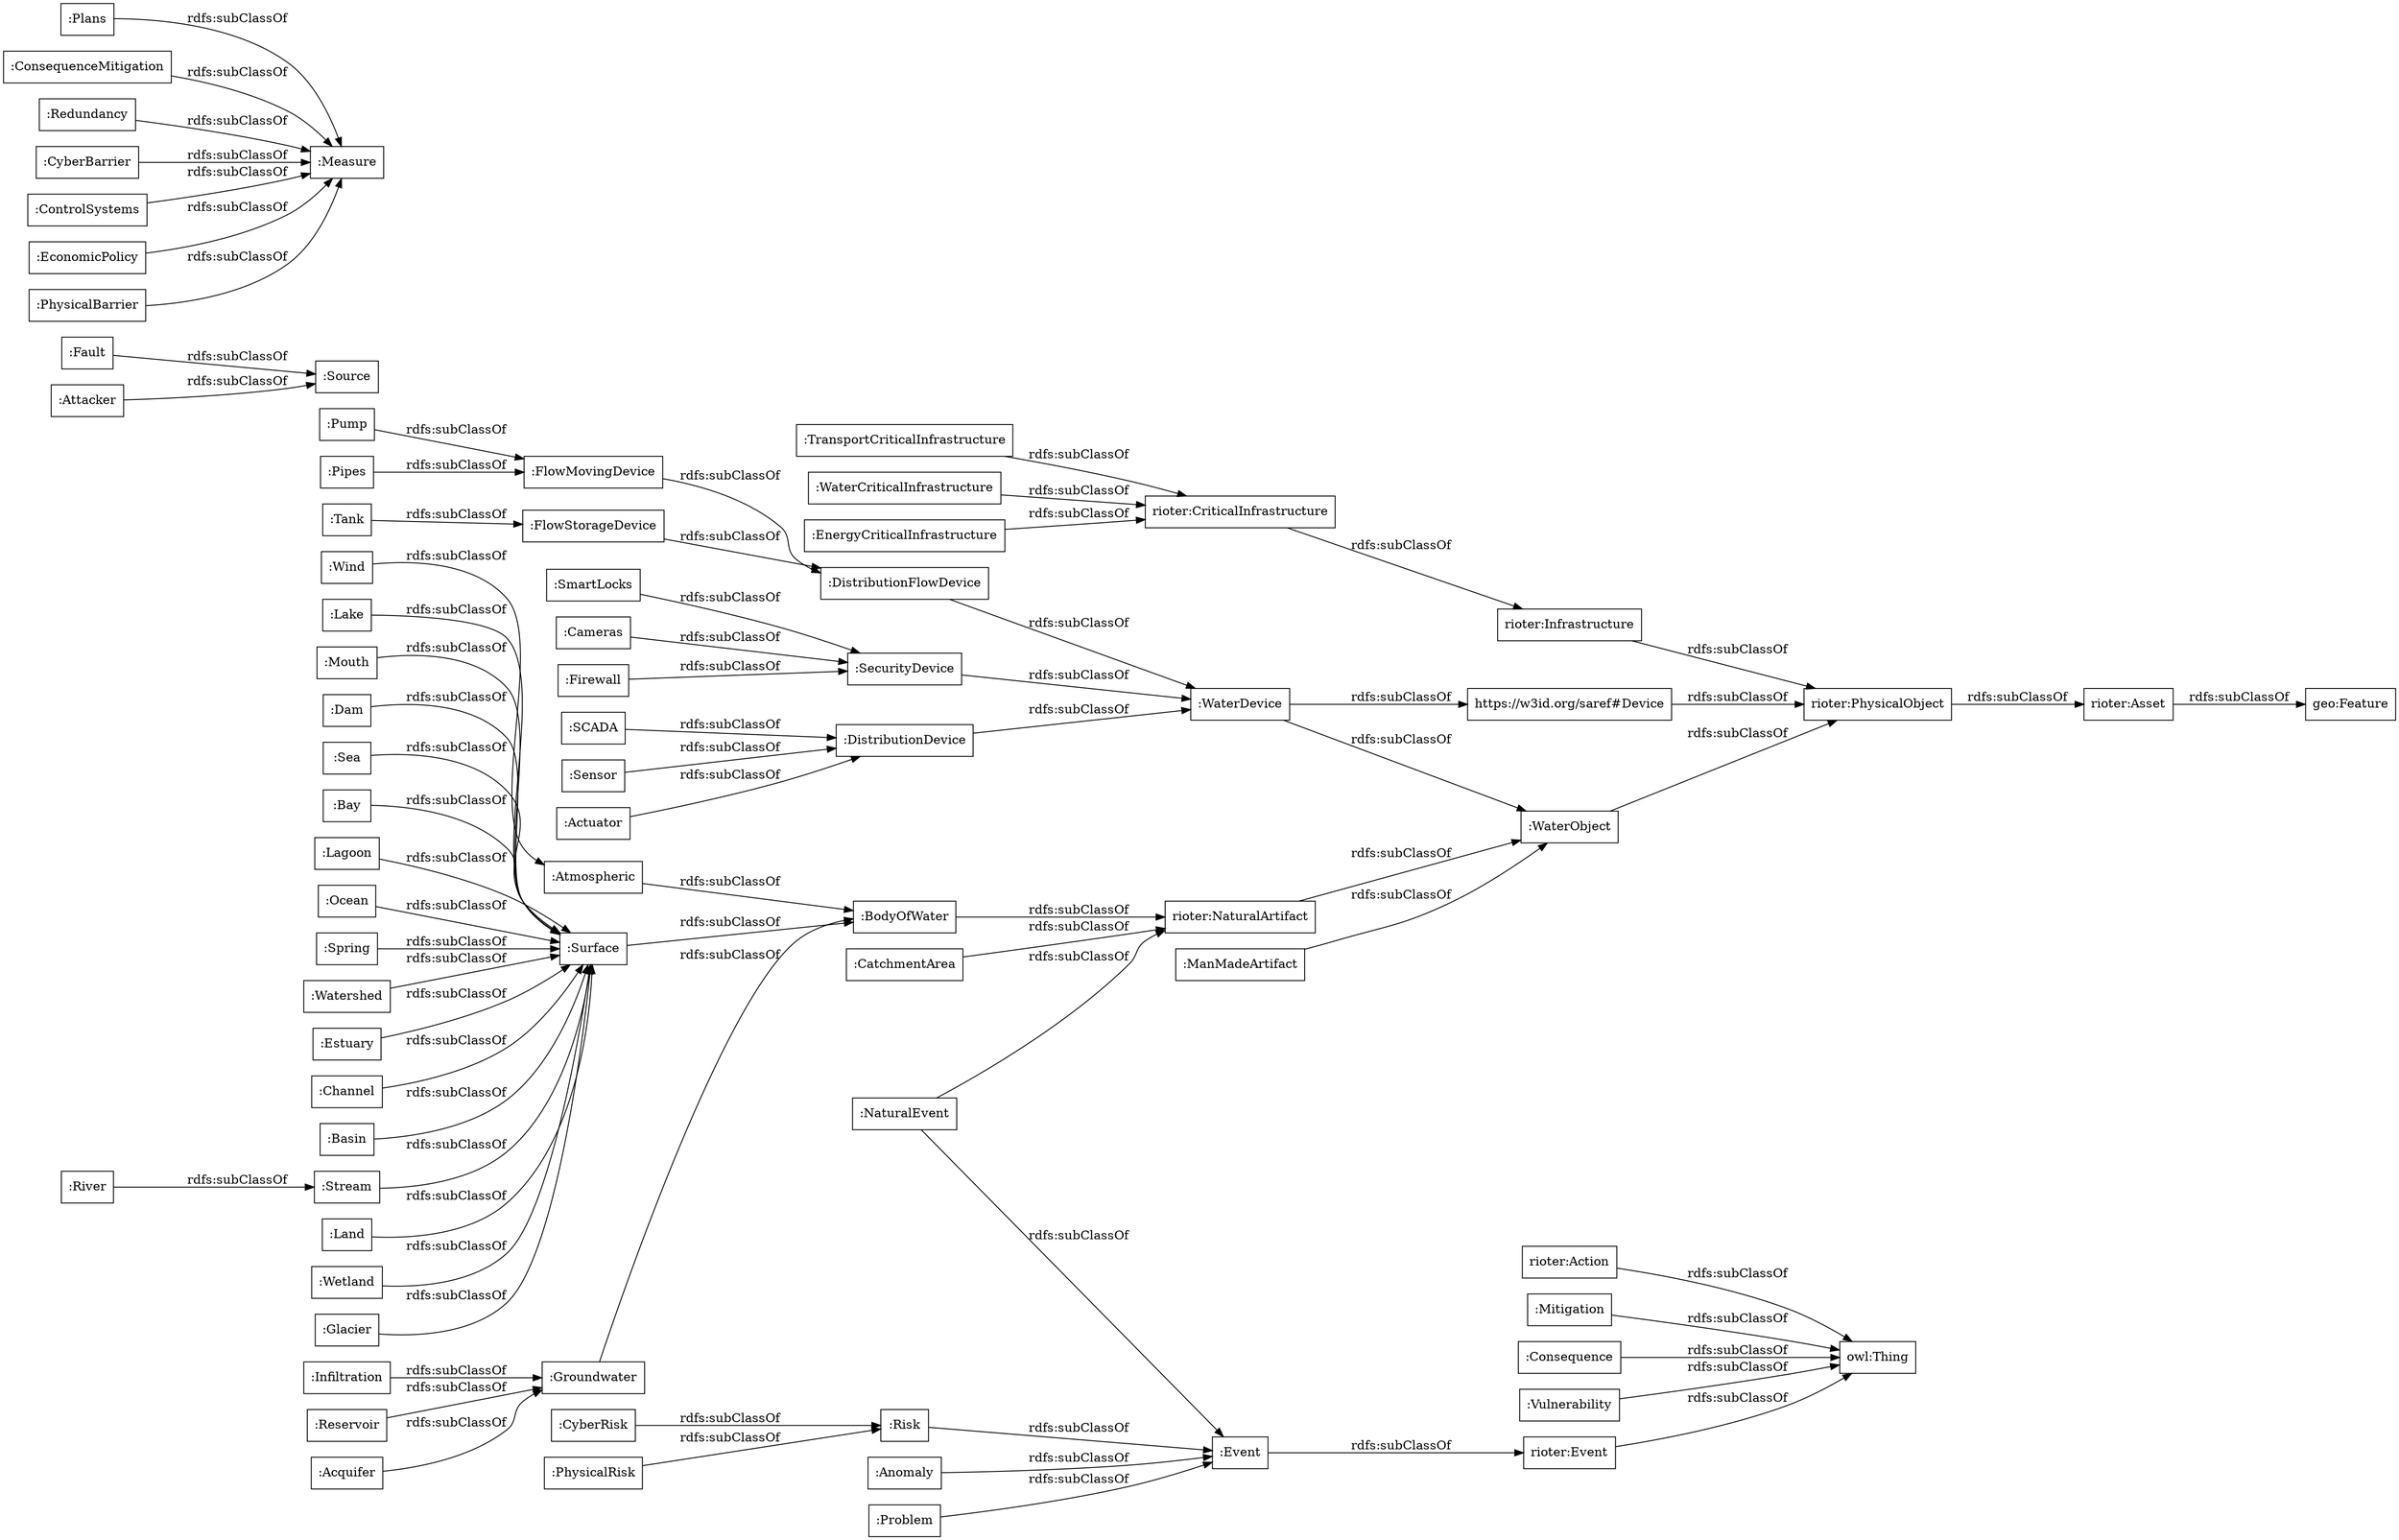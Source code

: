 digraph ar2dtool_diagram { 
rankdir=LR;
size="1000"
node [shape = rectangle, color="black"]; ":BodyOfWater" ":CyberRisk" ":River" ":NaturalEvent" ":Pump" ":Wind" ":Wetland" "rioter:PhysicalObject" ":TransportCriticalInfrastructure" ":Glacier" ":Surface" "rioter:Event" ":Source" ":Lake" "rioter:Action" ":Infiltration" "rioter:NaturalArtifact" ":Cameras" ":Reservoir" ":Mitigation" ":Measure" ":DistributionDevice" ":Plans" ":ManMadeArtifact" ":Fault" ":Mouth" ":WaterCriticalInfrastructure" ":Dam" ":Pipes" ":Sea" ":Consequence" ":FlowStorageDevice" ":Bay" ":DistributionFlowDevice" ":Lagoon" ":Ocean" "https://w3id.org/saref#Device" ":ConsequenceMitigation" "rioter:CriticalInfrastructure" ":Spring" ":FlowMovingDevice" ":Watershed" "rioter:Asset" ":WaterDevice" ":CatchmentArea" ":Risk" ":Estuary" ":EnergyCriticalInfrastructure" ":Vulnerability" ":Redundancy" ":CyberBarrier" ":Tank" ":Channel" ":SecurityDevice" ":Acquifer" ":ControlSystems" ":Attacker" ":Basin" ":Sensor" ":Anomaly" "geo:Feature" ":PhysicalRisk" ":EconomicPolicy" ":Groundwater" ":Actuator" ":WaterObject" ":Event" ":PhysicalBarrier" ":SCADA" ":Stream" "rioter:Infrastructure" ":Firewall" ":SmartLocks" ":Land" ":Atmospheric" ":Problem" ; /*classes style*/
	":Tank" -> ":FlowStorageDevice" [ label = "rdfs:subClassOf" ];
	"rioter:Asset" -> "geo:Feature" [ label = "rdfs:subClassOf" ];
	":ControlSystems" -> ":Measure" [ label = "rdfs:subClassOf" ];
	":TransportCriticalInfrastructure" -> "rioter:CriticalInfrastructure" [ label = "rdfs:subClassOf" ];
	":Basin" -> ":Surface" [ label = "rdfs:subClassOf" ];
	":Lake" -> ":Surface" [ label = "rdfs:subClassOf" ];
	":Firewall" -> ":SecurityDevice" [ label = "rdfs:subClassOf" ];
	":WaterCriticalInfrastructure" -> "rioter:CriticalInfrastructure" [ label = "rdfs:subClassOf" ];
	":Event" -> "rioter:Event" [ label = "rdfs:subClassOf" ];
	":CyberRisk" -> ":Risk" [ label = "rdfs:subClassOf" ];
	":River" -> ":Stream" [ label = "rdfs:subClassOf" ];
	"rioter:NaturalArtifact" -> ":WaterObject" [ label = "rdfs:subClassOf" ];
	"rioter:Event" -> "owl:Thing" [ label = "rdfs:subClassOf" ];
	":Spring" -> ":Surface" [ label = "rdfs:subClassOf" ];
	"rioter:PhysicalObject" -> "rioter:Asset" [ label = "rdfs:subClassOf" ];
	":Problem" -> ":Event" [ label = "rdfs:subClassOf" ];
	":EconomicPolicy" -> ":Measure" [ label = "rdfs:subClassOf" ];
	":PhysicalRisk" -> ":Risk" [ label = "rdfs:subClassOf" ];
	":Stream" -> ":Surface" [ label = "rdfs:subClassOf" ];
	":FlowStorageDevice" -> ":DistributionFlowDevice" [ label = "rdfs:subClassOf" ];
	":DistributionFlowDevice" -> ":WaterDevice" [ label = "rdfs:subClassOf" ];
	":CyberBarrier" -> ":Measure" [ label = "rdfs:subClassOf" ];
	"rioter:CriticalInfrastructure" -> "rioter:Infrastructure" [ label = "rdfs:subClassOf" ];
	":Vulnerability" -> "owl:Thing" [ label = "rdfs:subClassOf" ];
	":Cameras" -> ":SecurityDevice" [ label = "rdfs:subClassOf" ];
	"rioter:Infrastructure" -> "rioter:PhysicalObject" [ label = "rdfs:subClassOf" ];
	":Pipes" -> ":FlowMovingDevice" [ label = "rdfs:subClassOf" ];
	":Pump" -> ":FlowMovingDevice" [ label = "rdfs:subClassOf" ];
	":Reservoir" -> ":Groundwater" [ label = "rdfs:subClassOf" ];
	":Anomaly" -> ":Event" [ label = "rdfs:subClassOf" ];
	":Groundwater" -> ":BodyOfWater" [ label = "rdfs:subClassOf" ];
	":Sea" -> ":Surface" [ label = "rdfs:subClassOf" ];
	":SCADA" -> ":DistributionDevice" [ label = "rdfs:subClassOf" ];
	":Plans" -> ":Measure" [ label = "rdfs:subClassOf" ];
	":FlowMovingDevice" -> ":DistributionFlowDevice" [ label = "rdfs:subClassOf" ];
	"rioter:Action" -> "owl:Thing" [ label = "rdfs:subClassOf" ];
	":SecurityDevice" -> ":WaterDevice" [ label = "rdfs:subClassOf" ];
	":SmartLocks" -> ":SecurityDevice" [ label = "rdfs:subClassOf" ];
	":NaturalEvent" -> "rioter:NaturalArtifact" [ label = "rdfs:subClassOf" ];
	":NaturalEvent" -> ":Event" [ label = "rdfs:subClassOf" ];
	":Channel" -> ":Surface" [ label = "rdfs:subClassOf" ];
	":Bay" -> ":Surface" [ label = "rdfs:subClassOf" ];
	":Consequence" -> "owl:Thing" [ label = "rdfs:subClassOf" ];
	":Mouth" -> ":Surface" [ label = "rdfs:subClassOf" ];
	":Fault" -> ":Source" [ label = "rdfs:subClassOf" ];
	":Attacker" -> ":Source" [ label = "rdfs:subClassOf" ];
	":Dam" -> ":Surface" [ label = "rdfs:subClassOf" ];
	":Glacier" -> ":Surface" [ label = "rdfs:subClassOf" ];
	":Wind" -> ":Atmospheric" [ label = "rdfs:subClassOf" ];
	":BodyOfWater" -> "rioter:NaturalArtifact" [ label = "rdfs:subClassOf" ];
	":WaterDevice" -> "https://w3id.org/saref#Device" [ label = "rdfs:subClassOf" ];
	":WaterDevice" -> ":WaterObject" [ label = "rdfs:subClassOf" ];
	":DistributionDevice" -> ":WaterDevice" [ label = "rdfs:subClassOf" ];
	":Wetland" -> ":Surface" [ label = "rdfs:subClassOf" ];
	":Atmospheric" -> ":BodyOfWater" [ label = "rdfs:subClassOf" ];
	":Risk" -> ":Event" [ label = "rdfs:subClassOf" ];
	":Sensor" -> ":DistributionDevice" [ label = "rdfs:subClassOf" ];
	":Mitigation" -> "owl:Thing" [ label = "rdfs:subClassOf" ];
	":Estuary" -> ":Surface" [ label = "rdfs:subClassOf" ];
	":Infiltration" -> ":Groundwater" [ label = "rdfs:subClassOf" ];
	":Redundancy" -> ":Measure" [ label = "rdfs:subClassOf" ];
	":PhysicalBarrier" -> ":Measure" [ label = "rdfs:subClassOf" ];
	":Surface" -> ":BodyOfWater" [ label = "rdfs:subClassOf" ];
	":Watershed" -> ":Surface" [ label = "rdfs:subClassOf" ];
	":Land" -> ":Surface" [ label = "rdfs:subClassOf" ];
	":Lagoon" -> ":Surface" [ label = "rdfs:subClassOf" ];
	":EnergyCriticalInfrastructure" -> "rioter:CriticalInfrastructure" [ label = "rdfs:subClassOf" ];
	":ManMadeArtifact" -> ":WaterObject" [ label = "rdfs:subClassOf" ];
	":ConsequenceMitigation" -> ":Measure" [ label = "rdfs:subClassOf" ];
	":Actuator" -> ":DistributionDevice" [ label = "rdfs:subClassOf" ];
	":CatchmentArea" -> "rioter:NaturalArtifact" [ label = "rdfs:subClassOf" ];
	":Ocean" -> ":Surface" [ label = "rdfs:subClassOf" ];
	":Acquifer" -> ":Groundwater" [ label = "rdfs:subClassOf" ];
	"https://w3id.org/saref#Device" -> "rioter:PhysicalObject" [ label = "rdfs:subClassOf" ];
	":WaterObject" -> "rioter:PhysicalObject" [ label = "rdfs:subClassOf" ];

}
